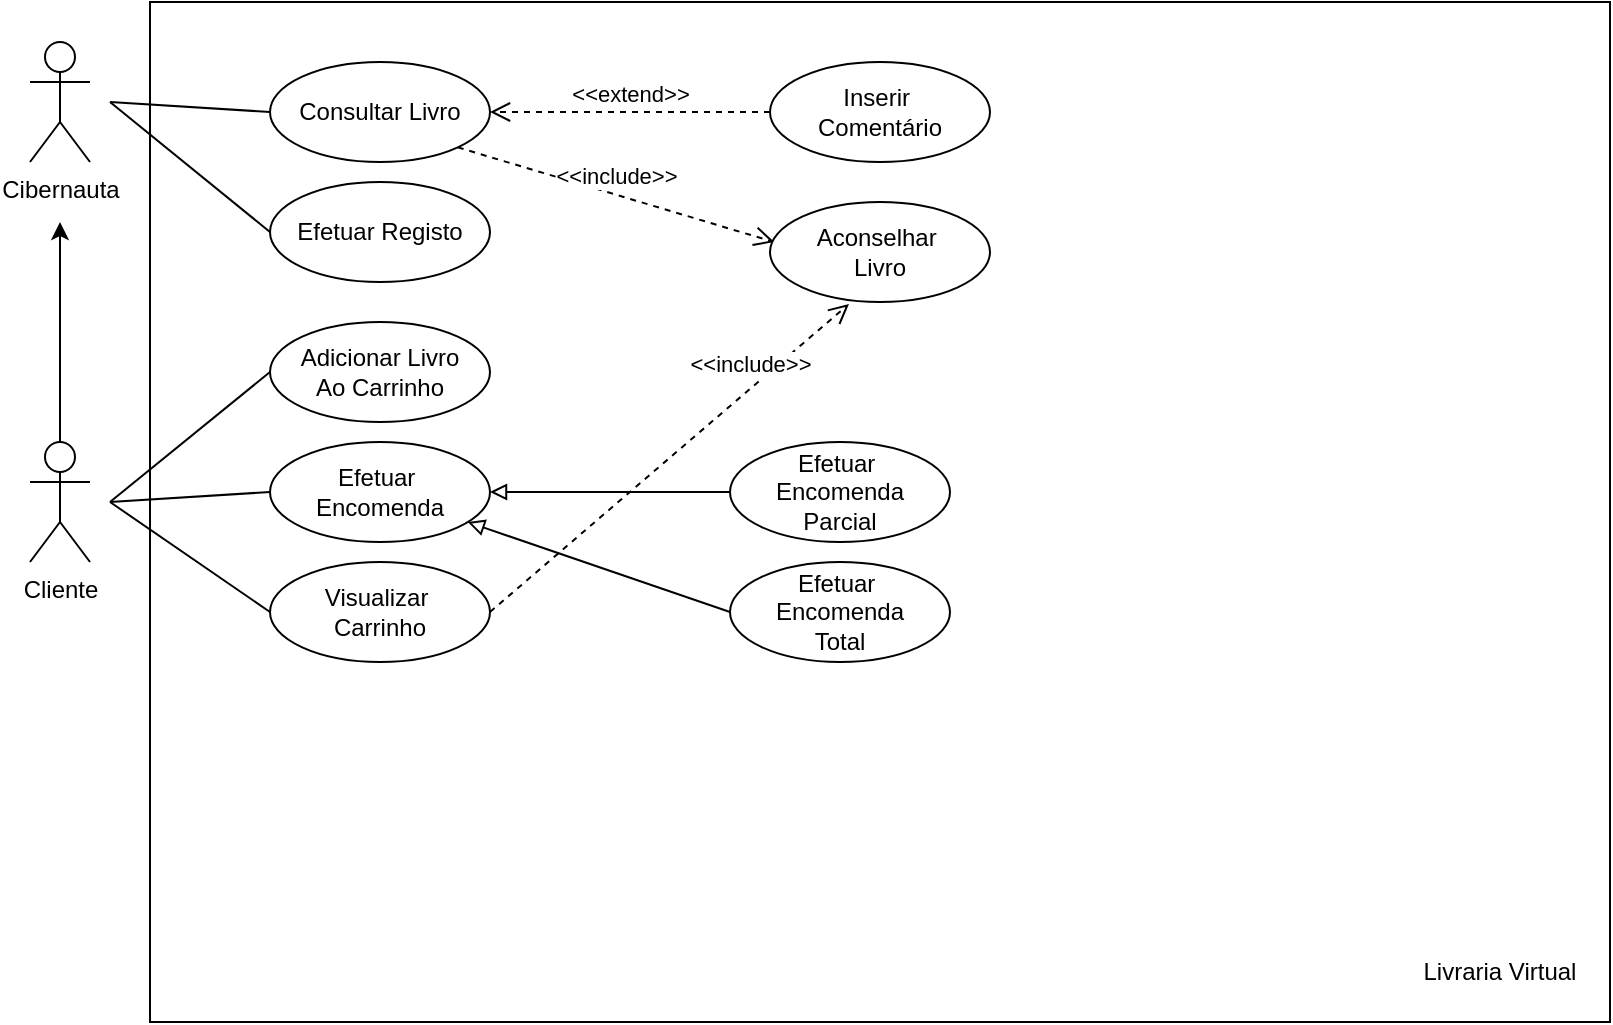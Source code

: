 <mxfile version="28.2.5">
  <diagram id="C5RBs43oDa-KdzZeNtuy" name="Page-1">
    <mxGraphModel dx="1188" dy="619" grid="1" gridSize="10" guides="1" tooltips="1" connect="1" arrows="1" fold="1" page="1" pageScale="1" pageWidth="1169" pageHeight="1654" math="0" shadow="0">
      <root>
        <mxCell id="WIyWlLk6GJQsqaUBKTNV-0" />
        <mxCell id="WIyWlLk6GJQsqaUBKTNV-1" parent="WIyWlLk6GJQsqaUBKTNV-0" />
        <mxCell id="IPOrL1_Ixoh-NA5a-yQ6-0" value="" style="rounded=0;whiteSpace=wrap;html=1;gradientColor=none;fillColor=none;strokeColor=default;" parent="WIyWlLk6GJQsqaUBKTNV-1" vertex="1">
          <mxGeometry x="80" y="50" width="730" height="510" as="geometry" />
        </mxCell>
        <mxCell id="IPOrL1_Ixoh-NA5a-yQ6-1" value="Livraria Virtual" style="text;html=1;align=center;verticalAlign=middle;whiteSpace=wrap;rounded=0;" parent="WIyWlLk6GJQsqaUBKTNV-1" vertex="1">
          <mxGeometry x="710" y="520" width="90" height="30" as="geometry" />
        </mxCell>
        <mxCell id="1XrnnWkjrJHJ59UegSMV-0" value="Cibernauta" style="shape=umlActor;verticalLabelPosition=bottom;verticalAlign=top;html=1;outlineConnect=0;" parent="WIyWlLk6GJQsqaUBKTNV-1" vertex="1">
          <mxGeometry x="20" y="70" width="30" height="60" as="geometry" />
        </mxCell>
        <mxCell id="1XrnnWkjrJHJ59UegSMV-1" value="Consultar Livro" style="ellipse;whiteSpace=wrap;html=1;" parent="WIyWlLk6GJQsqaUBKTNV-1" vertex="1">
          <mxGeometry x="140" y="80" width="110" height="50" as="geometry" />
        </mxCell>
        <mxCell id="1XrnnWkjrJHJ59UegSMV-2" value="" style="endArrow=none;html=1;rounded=0;exitX=0;exitY=0.5;exitDx=0;exitDy=0;" parent="WIyWlLk6GJQsqaUBKTNV-1" source="1XrnnWkjrJHJ59UegSMV-1" edge="1">
          <mxGeometry width="50" height="50" relative="1" as="geometry">
            <mxPoint x="390" y="320" as="sourcePoint" />
            <mxPoint x="60" y="100" as="targetPoint" />
          </mxGeometry>
        </mxCell>
        <mxCell id="1XrnnWkjrJHJ59UegSMV-3" value="Inserir&amp;nbsp;&lt;div&gt;Comentário&lt;/div&gt;" style="ellipse;whiteSpace=wrap;html=1;" parent="WIyWlLk6GJQsqaUBKTNV-1" vertex="1">
          <mxGeometry x="390" y="80" width="110" height="50" as="geometry" />
        </mxCell>
        <mxCell id="1XrnnWkjrJHJ59UegSMV-6" value="&amp;lt;&amp;lt;extend&amp;gt;&amp;gt;" style="html=1;verticalAlign=bottom;endArrow=open;dashed=1;endSize=8;curved=0;rounded=0;entryX=1;entryY=0.5;entryDx=0;entryDy=0;exitX=0;exitY=0.5;exitDx=0;exitDy=0;" parent="WIyWlLk6GJQsqaUBKTNV-1" source="1XrnnWkjrJHJ59UegSMV-3" target="1XrnnWkjrJHJ59UegSMV-1" edge="1">
          <mxGeometry relative="1" as="geometry">
            <mxPoint x="450" y="300" as="sourcePoint" />
            <mxPoint x="370" y="300" as="targetPoint" />
          </mxGeometry>
        </mxCell>
        <mxCell id="1XrnnWkjrJHJ59UegSMV-7" value="&amp;lt;&amp;lt;include&amp;gt;&amp;gt;" style="html=1;verticalAlign=bottom;endArrow=open;dashed=1;endSize=8;curved=0;rounded=0;exitX=1;exitY=1;exitDx=0;exitDy=0;entryX=0.02;entryY=0.401;entryDx=0;entryDy=0;entryPerimeter=0;" parent="WIyWlLk6GJQsqaUBKTNV-1" source="1XrnnWkjrJHJ59UegSMV-1" target="1XrnnWkjrJHJ59UegSMV-8" edge="1">
          <mxGeometry relative="1" as="geometry">
            <mxPoint x="410" y="200" as="sourcePoint" />
            <mxPoint x="270" y="200" as="targetPoint" />
          </mxGeometry>
        </mxCell>
        <mxCell id="1XrnnWkjrJHJ59UegSMV-8" value="Aconselhar&amp;nbsp;&lt;div&gt;Livro&lt;/div&gt;" style="ellipse;whiteSpace=wrap;html=1;" parent="WIyWlLk6GJQsqaUBKTNV-1" vertex="1">
          <mxGeometry x="390" y="150" width="110" height="50" as="geometry" />
        </mxCell>
        <mxCell id="1XrnnWkjrJHJ59UegSMV-9" value="Efetuar Registo" style="ellipse;whiteSpace=wrap;html=1;" parent="WIyWlLk6GJQsqaUBKTNV-1" vertex="1">
          <mxGeometry x="140" y="140" width="110" height="50" as="geometry" />
        </mxCell>
        <mxCell id="1XrnnWkjrJHJ59UegSMV-10" value="" style="endArrow=none;html=1;rounded=0;exitX=0;exitY=0.5;exitDx=0;exitDy=0;exitPerimeter=0;" parent="WIyWlLk6GJQsqaUBKTNV-1" source="1XrnnWkjrJHJ59UegSMV-9" edge="1">
          <mxGeometry width="50" height="50" relative="1" as="geometry">
            <mxPoint x="200" y="104" as="sourcePoint" />
            <mxPoint x="60" y="100" as="targetPoint" />
          </mxGeometry>
        </mxCell>
        <mxCell id="1XrnnWkjrJHJ59UegSMV-11" value="Cliente" style="shape=umlActor;verticalLabelPosition=bottom;verticalAlign=top;html=1;outlineConnect=0;" parent="WIyWlLk6GJQsqaUBKTNV-1" vertex="1">
          <mxGeometry x="20" y="270" width="30" height="60" as="geometry" />
        </mxCell>
        <mxCell id="1XrnnWkjrJHJ59UegSMV-12" value="Adicionar Livro&lt;div&gt;Ao Carrinho&lt;/div&gt;" style="ellipse;whiteSpace=wrap;html=1;" parent="WIyWlLk6GJQsqaUBKTNV-1" vertex="1">
          <mxGeometry x="140" y="210" width="110" height="50" as="geometry" />
        </mxCell>
        <mxCell id="1XrnnWkjrJHJ59UegSMV-13" value="" style="endArrow=none;html=1;rounded=0;exitX=0;exitY=0.5;exitDx=0;exitDy=0;" parent="WIyWlLk6GJQsqaUBKTNV-1" source="1XrnnWkjrJHJ59UegSMV-12" edge="1">
          <mxGeometry width="50" height="50" relative="1" as="geometry">
            <mxPoint x="190" y="104" as="sourcePoint" />
            <mxPoint x="60" y="300" as="targetPoint" />
          </mxGeometry>
        </mxCell>
        <mxCell id="1XrnnWkjrJHJ59UegSMV-14" value="" style="endArrow=classic;html=1;rounded=0;exitX=0.5;exitY=0;exitDx=0;exitDy=0;exitPerimeter=0;" parent="WIyWlLk6GJQsqaUBKTNV-1" source="1XrnnWkjrJHJ59UegSMV-11" edge="1">
          <mxGeometry width="50" height="50" relative="1" as="geometry">
            <mxPoint x="390" y="320" as="sourcePoint" />
            <mxPoint x="35" y="160" as="targetPoint" />
          </mxGeometry>
        </mxCell>
        <mxCell id="1XrnnWkjrJHJ59UegSMV-16" value="Efetuar&amp;nbsp;&lt;div&gt;Encomenda&lt;/div&gt;" style="ellipse;whiteSpace=wrap;html=1;" parent="WIyWlLk6GJQsqaUBKTNV-1" vertex="1">
          <mxGeometry x="140" y="270" width="110" height="50" as="geometry" />
        </mxCell>
        <mxCell id="1XrnnWkjrJHJ59UegSMV-17" value="" style="endArrow=none;html=1;rounded=0;exitX=0;exitY=0.5;exitDx=0;exitDy=0;" parent="WIyWlLk6GJQsqaUBKTNV-1" source="1XrnnWkjrJHJ59UegSMV-16" edge="1">
          <mxGeometry width="50" height="50" relative="1" as="geometry">
            <mxPoint x="210" y="240" as="sourcePoint" />
            <mxPoint x="60" y="300" as="targetPoint" />
          </mxGeometry>
        </mxCell>
        <mxCell id="1XrnnWkjrJHJ59UegSMV-19" value="Efetuar&amp;nbsp;&lt;div&gt;Encomenda&lt;/div&gt;&lt;div&gt;Parcial&lt;/div&gt;" style="ellipse;whiteSpace=wrap;html=1;" parent="WIyWlLk6GJQsqaUBKTNV-1" vertex="1">
          <mxGeometry x="370" y="270" width="110" height="50" as="geometry" />
        </mxCell>
        <mxCell id="1XrnnWkjrJHJ59UegSMV-20" value="" style="html=1;verticalAlign=bottom;endArrow=block;endSize=6;curved=0;rounded=0;entryX=1;entryY=0.5;entryDx=0;entryDy=0;exitX=0;exitY=0.5;exitDx=0;exitDy=0;endFill=0;" parent="WIyWlLk6GJQsqaUBKTNV-1" source="1XrnnWkjrJHJ59UegSMV-19" target="1XrnnWkjrJHJ59UegSMV-16" edge="1">
          <mxGeometry relative="1" as="geometry">
            <mxPoint x="380" y="290" as="sourcePoint" />
            <mxPoint x="240" y="290" as="targetPoint" />
          </mxGeometry>
        </mxCell>
        <mxCell id="1XrnnWkjrJHJ59UegSMV-21" value="Visualizar&amp;nbsp;&lt;div&gt;Carrinho&lt;/div&gt;" style="ellipse;whiteSpace=wrap;html=1;" parent="WIyWlLk6GJQsqaUBKTNV-1" vertex="1">
          <mxGeometry x="140" y="330" width="110" height="50" as="geometry" />
        </mxCell>
        <mxCell id="1XrnnWkjrJHJ59UegSMV-22" value="" style="endArrow=none;html=1;rounded=0;exitX=0;exitY=0.5;exitDx=0;exitDy=0;" parent="WIyWlLk6GJQsqaUBKTNV-1" source="1XrnnWkjrJHJ59UegSMV-21" edge="1">
          <mxGeometry width="50" height="50" relative="1" as="geometry">
            <mxPoint x="180" y="305" as="sourcePoint" />
            <mxPoint x="60" y="300" as="targetPoint" />
          </mxGeometry>
        </mxCell>
        <mxCell id="1XrnnWkjrJHJ59UegSMV-25" value="Efetuar&amp;nbsp;&lt;div&gt;Encomenda&lt;/div&gt;&lt;div&gt;Total&lt;/div&gt;" style="ellipse;whiteSpace=wrap;html=1;" parent="WIyWlLk6GJQsqaUBKTNV-1" vertex="1">
          <mxGeometry x="370" y="330" width="110" height="50" as="geometry" />
        </mxCell>
        <mxCell id="1XrnnWkjrJHJ59UegSMV-26" value="" style="html=1;verticalAlign=bottom;endArrow=block;curved=0;rounded=0;exitX=0;exitY=0.5;exitDx=0;exitDy=0;endFill=0;" parent="WIyWlLk6GJQsqaUBKTNV-1" source="1XrnnWkjrJHJ59UegSMV-25" target="1XrnnWkjrJHJ59UegSMV-16" edge="1">
          <mxGeometry relative="1" as="geometry">
            <mxPoint x="380" y="350" as="sourcePoint" />
            <mxPoint x="250" y="300" as="targetPoint" />
          </mxGeometry>
        </mxCell>
        <mxCell id="oDLeB5v_LngY6H9NhrEW-2" value="&amp;lt;&amp;lt;include&amp;gt;&amp;gt;" style="html=1;verticalAlign=bottom;endArrow=open;dashed=1;endSize=8;curved=0;rounded=0;exitX=1;exitY=0.5;exitDx=0;exitDy=0;entryX=0.359;entryY=1.02;entryDx=0;entryDy=0;entryPerimeter=0;" edge="1" parent="WIyWlLk6GJQsqaUBKTNV-1" source="1XrnnWkjrJHJ59UegSMV-21" target="1XrnnWkjrJHJ59UegSMV-8">
          <mxGeometry x="0.468" y="3" relative="1" as="geometry">
            <mxPoint x="280" y="200" as="sourcePoint" />
            <mxPoint x="438" y="247" as="targetPoint" />
            <mxPoint as="offset" />
          </mxGeometry>
        </mxCell>
      </root>
    </mxGraphModel>
  </diagram>
</mxfile>
